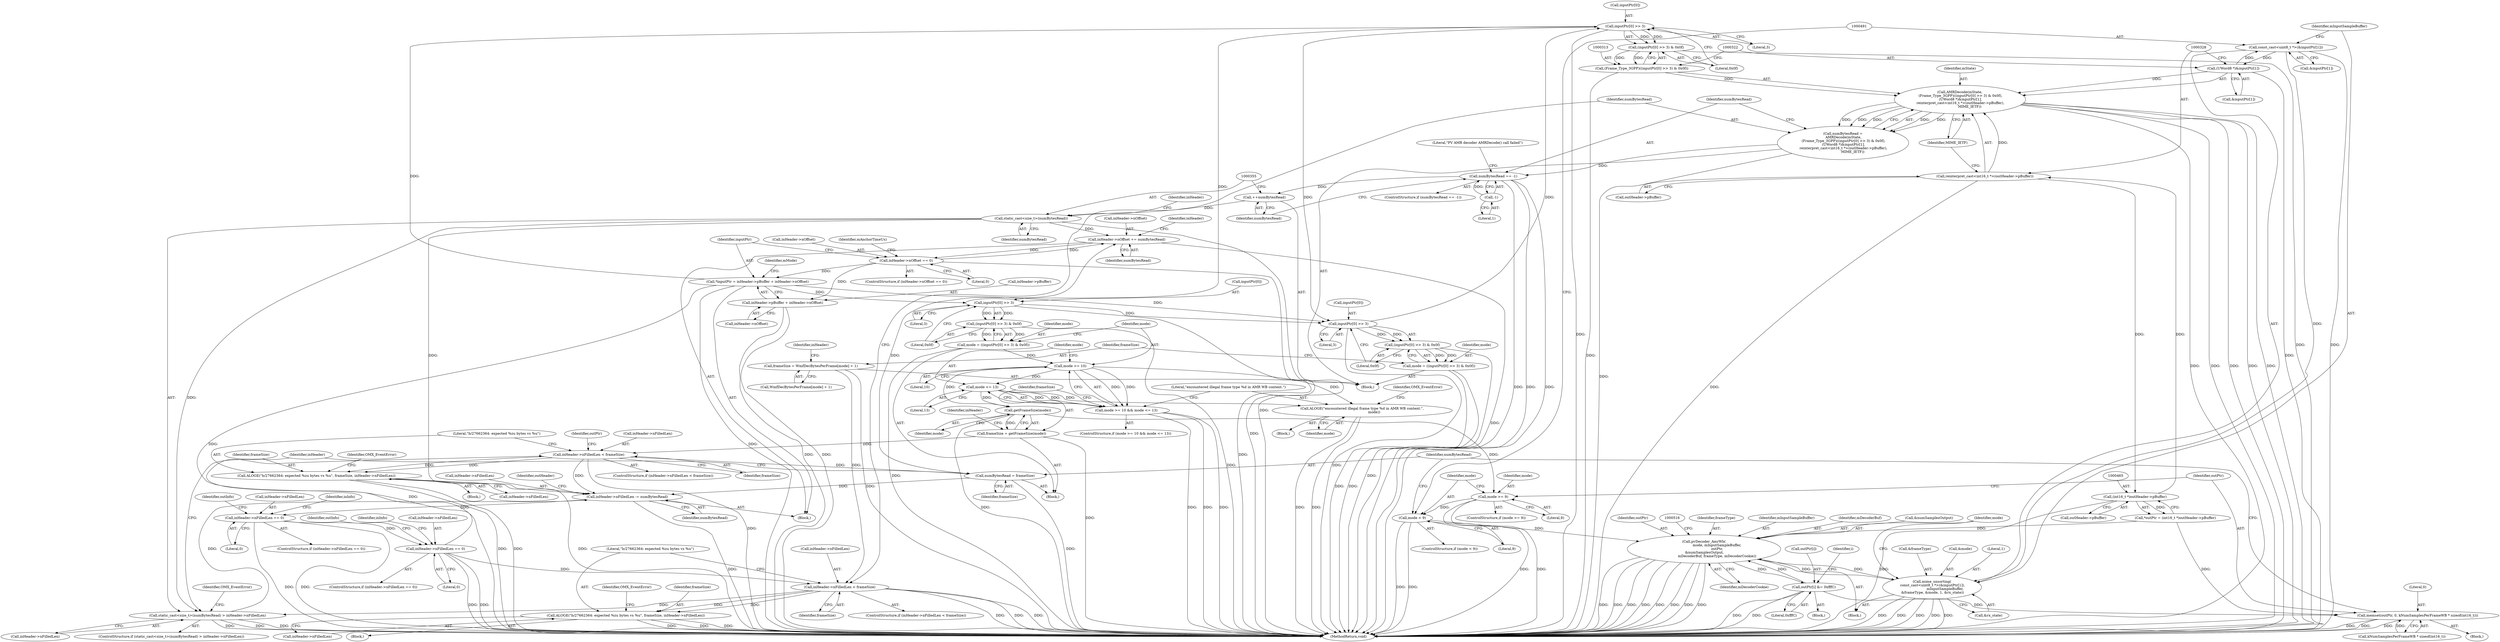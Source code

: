 digraph "1_Android_daa85dac2055b22dabbb3b4e537597e6ab73a866@pointer" {
"1000315" [label="(Call,inputPtr[0] >> 3)"];
"1000222" [label="(Call,*inputPtr = inHeader->pBuffer + inHeader->nOffset)"];
"1000207" [label="(Call,inHeader->nOffset == 0)"];
"1000540" [label="(Call,inHeader->nOffset += numBytesRead)"];
"1000354" [label="(Call,static_cast<size_t>(numBytesRead))"];
"1000350" [label="(Call,++numBytesRead)"];
"1000334" [label="(Call,numBytesRead == -1)"];
"1000308" [label="(Call,numBytesRead =\n AMRDecode(mState,\n (Frame_Type_3GPP)((inputPtr[0] >> 3) & 0x0f),\n (UWord8 *)&inputPtr[1],\n reinterpret_cast<int16_t *>(outHeader->pBuffer),\n                  MIME_IETF))"];
"1000310" [label="(Call,AMRDecode(mState,\n (Frame_Type_3GPP)((inputPtr[0] >> 3) & 0x0f),\n (UWord8 *)&inputPtr[1],\n reinterpret_cast<int16_t *>(outHeader->pBuffer),\n                  MIME_IETF))"];
"1000312" [label="(Call,(Frame_Type_3GPP)((inputPtr[0] >> 3) & 0x0f))"];
"1000314" [label="(Call,(inputPtr[0] >> 3) & 0x0f)"];
"1000315" [label="(Call,inputPtr[0] >> 3)"];
"1000272" [label="(Call,inputPtr[0] >> 3)"];
"1000407" [label="(Call,inputPtr[0] >> 3)"];
"1000321" [label="(Call,(UWord8 *)&inputPtr[1])"];
"1000490" [label="(Call,const_cast<uint8_t *>(&inputPtr[1]))"];
"1000327" [label="(Call,reinterpret_cast<int16_t *>(outHeader->pBuffer))"];
"1000464" [label="(Call,(int16_t *)outHeader->pBuffer)"];
"1000336" [label="(Call,-1)"];
"1000537" [label="(Call,numBytesRead = frameSize)"];
"1000440" [label="(Call,inHeader->nFilledLen < frameSize)"];
"1000143" [label="(Call,inHeader->nFilledLen == 0)"];
"1000592" [label="(Call,inHeader->nFilledLen == 0)"];
"1000545" [label="(Call,inHeader->nFilledLen -= numBytesRead)"];
"1000353" [label="(Call,static_cast<size_t>(numBytesRead) > inHeader->nFilledLen)"];
"1000287" [label="(Call,inHeader->nFilledLen < frameSize)"];
"1000279" [label="(Call,frameSize = WmfDecBytesPerFrame[mode] + 1)"];
"1000435" [label="(Call,frameSize = getFrameSize(mode))"];
"1000437" [label="(Call,getFrameSize(mode))"];
"1000415" [label="(Call,mode >= 10)"];
"1000404" [label="(Call,mode = ((inputPtr[0] >> 3) & 0x0f))"];
"1000406" [label="(Call,(inputPtr[0] >> 3) & 0x0f)"];
"1000418" [label="(Call,mode <= 13)"];
"1000271" [label="(Call,(inputPtr[0] >> 3) & 0x0f)"];
"1000269" [label="(Call,mode = ((inputPtr[0] >> 3) & 0x0f))"];
"1000293" [label="(Call,ALOGE(\"b/27662364: expected %zu bytes vs %u\", frameSize, inHeader->nFilledLen))"];
"1000446" [label="(Call,ALOGE(\"b/27662364: expected %zu bytes vs %u\", frameSize, inHeader->nFilledLen))"];
"1000414" [label="(Call,mode >= 10 && mode <= 13)"];
"1000422" [label="(Call,ALOGE(\"encountered illegal frame type %d in AMR WB content.\",\n                      mode))"];
"1000470" [label="(Call,mode >= 9)"];
"1000483" [label="(Call,mode < 9)"];
"1000505" [label="(Call,pvDecoder_AmrWb(\n                        mode, mInputSampleBuffer,\n                        outPtr,\n &numSamplesOutput,\n                        mDecoderBuf, frameType, mDecoderCookie))"];
"1000489" [label="(Call,mime_unsorting(\n const_cast<uint8_t *>(&inputPtr[1]),\n                        mInputSampleBuffer,\n &frameType, &mode, 1, &rx_state))"];
"1000532" [label="(Call,outPtr[i] &= 0xfffC)"];
"1000474" [label="(Call,memset(outPtr, 0, kNumSamplesPerFrameWB * sizeof(int16_t)))"];
"1000224" [label="(Call,inHeader->pBuffer + inHeader->nOffset)"];
"1000334" [label="(Call,numBytesRead == -1)"];
"1000281" [label="(Call,WmfDecBytesPerFrame[mode] + 1)"];
"1000404" [label="(Call,mode = ((inputPtr[0] >> 3) & 0x0f))"];
"1000354" [label="(Call,static_cast<size_t>(numBytesRead))"];
"1000296" [label="(Call,inHeader->nFilledLen)"];
"1000484" [label="(Identifier,mode)"];
"1000228" [label="(Call,inHeader->nOffset)"];
"1000272" [label="(Call,inputPtr[0] >> 3)"];
"1000449" [label="(Call,inHeader->nFilledLen)"];
"1000142" [label="(ControlStructure,if (inHeader->nFilledLen == 0))"];
"1000314" [label="(Call,(inputPtr[0] >> 3) & 0x0f)"];
"1000549" [label="(Identifier,numBytesRead)"];
"1000462" [label="(Call,*outPtr = (int16_t *)outHeader->pBuffer)"];
"1000472" [label="(Literal,9)"];
"1000300" [label="(Identifier,OMX_EventError)"];
"1000447" [label="(Literal,\"b/27662364: expected %zu bytes vs %u\")"];
"1000497" [label="(Call,&frameType)"];
"1000591" [label="(ControlStructure,if (inHeader->nFilledLen == 0))"];
"1000422" [label="(Call,ALOGE(\"encountered illegal frame type %d in AMR WB content.\",\n                      mode))"];
"1000411" [label="(Literal,3)"];
"1000541" [label="(Call,inHeader->nOffset)"];
"1000351" [label="(Identifier,numBytesRead)"];
"1000471" [label="(Identifier,mode)"];
"1000439" [label="(ControlStructure,if (inHeader->nFilledLen < frameSize))"];
"1000280" [label="(Identifier,frameSize)"];
"1000513" [label="(Identifier,mDecoderCookie)"];
"1000546" [label="(Call,inHeader->nFilledLen)"];
"1000413" [label="(ControlStructure,if (mode >= 10 && mode <= 13))"];
"1000340" [label="(Literal,\"PV AMR decoder AMRDecode() call failed\")"];
"1000276" [label="(Literal,3)"];
"1000486" [label="(Block,)"];
"1000236" [label="(Block,)"];
"1000544" [label="(Identifier,numBytesRead)"];
"1000277" [label="(Literal,0x0f)"];
"1000615" [label="(Identifier,outInfo)"];
"1000335" [label="(Identifier,numBytesRead)"];
"1000477" [label="(Call,kNumSamplesPerFrameWB * sizeof(int16_t))"];
"1000502" [label="(Call,&rx_state)"];
"1000350" [label="(Call,++numBytesRead)"];
"1000424" [label="(Identifier,mode)"];
"1000320" [label="(Literal,0x0f)"];
"1000445" [label="(Block,)"];
"1000417" [label="(Literal,10)"];
"1000408" [label="(Call,inputPtr[0])"];
"1000405" [label="(Identifier,mode)"];
"1000312" [label="(Call,(Frame_Type_3GPP)((inputPtr[0] >> 3) & 0x0f))"];
"1000538" [label="(Identifier,numBytesRead)"];
"1000147" [label="(Literal,0)"];
"1000512" [label="(Identifier,frameType)"];
"1000469" [label="(ControlStructure,if (mode >= 9))"];
"1000222" [label="(Call,*inputPtr = inHeader->pBuffer + inHeader->nOffset)"];
"1000415" [label="(Call,mode >= 10)"];
"1000475" [label="(Identifier,outPtr)"];
"1000442" [label="(Identifier,inHeader)"];
"1000470" [label="(Call,mode >= 9)"];
"1000542" [label="(Identifier,inHeader)"];
"1000532" [label="(Call,outPtr[i] &= 0xfffC)"];
"1000473" [label="(Block,)"];
"1000207" [label="(Call,inHeader->nOffset == 0)"];
"1000489" [label="(Call,mime_unsorting(\n const_cast<uint8_t *>(&inputPtr[1]),\n                        mInputSampleBuffer,\n &frameType, &mode, 1, &rx_state))"];
"1000463" [label="(Identifier,outPtr)"];
"1000214" [label="(Identifier,mAnchorTimeUs)"];
"1000234" [label="(Identifier,mMode)"];
"1000593" [label="(Call,inHeader->nFilledLen)"];
"1000269" [label="(Call,mode = ((inputPtr[0] >> 3) & 0x0f))"];
"1000295" [label="(Identifier,frameSize)"];
"1000474" [label="(Call,memset(outPtr, 0, kNumSamplesPerFrameWB * sizeof(int16_t)))"];
"1000352" [label="(ControlStructure,if (static_cast<size_t>(numBytesRead) > inHeader->nFilledLen))"];
"1000293" [label="(Call,ALOGE(\"b/27662364: expected %zu bytes vs %u\", frameSize, inHeader->nFilledLen))"];
"1000279" [label="(Call,frameSize = WmfDecBytesPerFrame[mode] + 1)"];
"1000143" [label="(Call,inHeader->nFilledLen == 0)"];
"1000507" [label="(Identifier,mInputSampleBuffer)"];
"1000499" [label="(Call,&mode)"];
"1000501" [label="(Literal,1)"];
"1000536" [label="(Literal,0xfffC)"];
"1000416" [label="(Identifier,mode)"];
"1000600" [label="(Identifier,inInfo)"];
"1000426" [label="(Identifier,OMX_EventError)"];
"1000327" [label="(Call,reinterpret_cast<int16_t *>(outHeader->pBuffer))"];
"1000337" [label="(Literal,1)"];
"1000336" [label="(Call,-1)"];
"1000438" [label="(Identifier,mode)"];
"1000483" [label="(Call,mode < 9)"];
"1000323" [label="(Call,&inputPtr[1])"];
"1000315" [label="(Call,inputPtr[0] >> 3)"];
"1000353" [label="(Call,static_cast<size_t>(numBytesRead) > inHeader->nFilledLen)"];
"1000537" [label="(Call,numBytesRead = frameSize)"];
"1000412" [label="(Literal,0x0f)"];
"1000545" [label="(Call,inHeader->nFilledLen -= numBytesRead)"];
"1000539" [label="(Identifier,frameSize)"];
"1000466" [label="(Call,outHeader->pBuffer)"];
"1000270" [label="(Identifier,mode)"];
"1000552" [label="(Identifier,outHeader)"];
"1000223" [label="(Identifier,inputPtr)"];
"1000630" [label="(MethodReturn,void)"];
"1000308" [label="(Call,numBytesRead =\n AMRDecode(mState,\n (Frame_Type_3GPP)((inputPtr[0] >> 3) & 0x0f),\n (UWord8 *)&inputPtr[1],\n reinterpret_cast<int16_t *>(outHeader->pBuffer),\n                  MIME_IETF))"];
"1000464" [label="(Call,(int16_t *)outHeader->pBuffer)"];
"1000151" [label="(Identifier,inInfo)"];
"1000421" [label="(Block,)"];
"1000206" [label="(ControlStructure,if (inHeader->nOffset == 0))"];
"1000311" [label="(Identifier,mState)"];
"1000356" [label="(Identifier,numBytesRead)"];
"1000357" [label="(Call,inHeader->nFilledLen)"];
"1000496" [label="(Identifier,mInputSampleBuffer)"];
"1000310" [label="(Call,AMRDecode(mState,\n (Frame_Type_3GPP)((inputPtr[0] >> 3) & 0x0f),\n (UWord8 *)&inputPtr[1],\n reinterpret_cast<int16_t *>(outHeader->pBuffer),\n                  MIME_IETF))"];
"1000511" [label="(Identifier,mDecoderBuf)"];
"1000309" [label="(Identifier,numBytesRead)"];
"1000530" [label="(Identifier,i)"];
"1000211" [label="(Literal,0)"];
"1000287" [label="(Call,inHeader->nFilledLen < frameSize)"];
"1000407" [label="(Call,inputPtr[0] >> 3)"];
"1000371" [label="(Block,)"];
"1000492" [label="(Call,&inputPtr[1])"];
"1000547" [label="(Identifier,inHeader)"];
"1000414" [label="(Call,mode >= 10 && mode <= 13)"];
"1000333" [label="(ControlStructure,if (numBytesRead == -1))"];
"1000225" [label="(Call,inHeader->pBuffer)"];
"1000329" [label="(Call,outHeader->pBuffer)"];
"1000437" [label="(Call,getFrameSize(mode))"];
"1000509" [label="(Call,&numSamplesOutput)"];
"1000286" [label="(ControlStructure,if (inHeader->nFilledLen < frameSize))"];
"1000289" [label="(Identifier,inHeader)"];
"1000506" [label="(Identifier,mode)"];
"1000476" [label="(Literal,0)"];
"1000490" [label="(Call,const_cast<uint8_t *>(&inputPtr[1]))"];
"1000291" [label="(Identifier,frameSize)"];
"1000533" [label="(Call,outPtr[i])"];
"1000446" [label="(Call,ALOGE(\"b/27662364: expected %zu bytes vs %u\", frameSize, inHeader->nFilledLen))"];
"1000144" [label="(Call,inHeader->nFilledLen)"];
"1000531" [label="(Block,)"];
"1000321" [label="(Call,(UWord8 *)&inputPtr[1])"];
"1000294" [label="(Literal,\"b/27662364: expected %zu bytes vs %u\")"];
"1000316" [label="(Call,inputPtr[0])"];
"1000273" [label="(Call,inputPtr[0])"];
"1000436" [label="(Identifier,frameSize)"];
"1000319" [label="(Literal,3)"];
"1000161" [label="(Identifier,outInfo)"];
"1000332" [label="(Identifier,MIME_IETF)"];
"1000508" [label="(Identifier,outPtr)"];
"1000440" [label="(Call,inHeader->nFilledLen < frameSize)"];
"1000596" [label="(Literal,0)"];
"1000406" [label="(Call,(inputPtr[0] >> 3) & 0x0f)"];
"1000485" [label="(Literal,9)"];
"1000271" [label="(Call,(inputPtr[0] >> 3) & 0x0f)"];
"1000448" [label="(Identifier,frameSize)"];
"1000423" [label="(Literal,\"encountered illegal frame type %d in AMR WB content.\")"];
"1000292" [label="(Block,)"];
"1000540" [label="(Call,inHeader->nOffset += numBytesRead)"];
"1000420" [label="(Literal,13)"];
"1000453" [label="(Identifier,OMX_EventError)"];
"1000419" [label="(Identifier,mode)"];
"1000224" [label="(Call,inHeader->pBuffer + inHeader->nOffset)"];
"1000288" [label="(Call,inHeader->nFilledLen)"];
"1000592" [label="(Call,inHeader->nFilledLen == 0)"];
"1000444" [label="(Identifier,frameSize)"];
"1000482" [label="(ControlStructure,if (mode < 9))"];
"1000130" [label="(Block,)"];
"1000505" [label="(Call,pvDecoder_AmrWb(\n                        mode, mInputSampleBuffer,\n                        outPtr,\n &numSamplesOutput,\n                        mDecoderBuf, frameType, mDecoderCookie))"];
"1000208" [label="(Call,inHeader->nOffset)"];
"1000435" [label="(Call,frameSize = getFrameSize(mode))"];
"1000418" [label="(Call,mode <= 13)"];
"1000362" [label="(Identifier,OMX_EventError)"];
"1000358" [label="(Identifier,inHeader)"];
"1000441" [label="(Call,inHeader->nFilledLen)"];
"1000315" -> "1000314"  [label="AST: "];
"1000315" -> "1000319"  [label="CFG: "];
"1000316" -> "1000315"  [label="AST: "];
"1000319" -> "1000315"  [label="AST: "];
"1000320" -> "1000315"  [label="CFG: "];
"1000315" -> "1000630"  [label="DDG: "];
"1000315" -> "1000272"  [label="DDG: "];
"1000315" -> "1000314"  [label="DDG: "];
"1000315" -> "1000314"  [label="DDG: "];
"1000222" -> "1000315"  [label="DDG: "];
"1000272" -> "1000315"  [label="DDG: "];
"1000315" -> "1000407"  [label="DDG: "];
"1000222" -> "1000130"  [label="AST: "];
"1000222" -> "1000224"  [label="CFG: "];
"1000223" -> "1000222"  [label="AST: "];
"1000224" -> "1000222"  [label="AST: "];
"1000234" -> "1000222"  [label="CFG: "];
"1000222" -> "1000630"  [label="DDG: "];
"1000222" -> "1000630"  [label="DDG: "];
"1000207" -> "1000222"  [label="DDG: "];
"1000222" -> "1000272"  [label="DDG: "];
"1000222" -> "1000407"  [label="DDG: "];
"1000207" -> "1000206"  [label="AST: "];
"1000207" -> "1000211"  [label="CFG: "];
"1000208" -> "1000207"  [label="AST: "];
"1000211" -> "1000207"  [label="AST: "];
"1000214" -> "1000207"  [label="CFG: "];
"1000223" -> "1000207"  [label="CFG: "];
"1000207" -> "1000630"  [label="DDG: "];
"1000540" -> "1000207"  [label="DDG: "];
"1000207" -> "1000224"  [label="DDG: "];
"1000207" -> "1000540"  [label="DDG: "];
"1000540" -> "1000130"  [label="AST: "];
"1000540" -> "1000544"  [label="CFG: "];
"1000541" -> "1000540"  [label="AST: "];
"1000544" -> "1000540"  [label="AST: "];
"1000547" -> "1000540"  [label="CFG: "];
"1000540" -> "1000630"  [label="DDG: "];
"1000354" -> "1000540"  [label="DDG: "];
"1000537" -> "1000540"  [label="DDG: "];
"1000354" -> "1000353"  [label="AST: "];
"1000354" -> "1000356"  [label="CFG: "];
"1000355" -> "1000354"  [label="AST: "];
"1000356" -> "1000354"  [label="AST: "];
"1000358" -> "1000354"  [label="CFG: "];
"1000354" -> "1000630"  [label="DDG: "];
"1000354" -> "1000353"  [label="DDG: "];
"1000350" -> "1000354"  [label="DDG: "];
"1000354" -> "1000545"  [label="DDG: "];
"1000350" -> "1000236"  [label="AST: "];
"1000350" -> "1000351"  [label="CFG: "];
"1000351" -> "1000350"  [label="AST: "];
"1000355" -> "1000350"  [label="CFG: "];
"1000334" -> "1000350"  [label="DDG: "];
"1000334" -> "1000333"  [label="AST: "];
"1000334" -> "1000336"  [label="CFG: "];
"1000335" -> "1000334"  [label="AST: "];
"1000336" -> "1000334"  [label="AST: "];
"1000340" -> "1000334"  [label="CFG: "];
"1000351" -> "1000334"  [label="CFG: "];
"1000334" -> "1000630"  [label="DDG: "];
"1000334" -> "1000630"  [label="DDG: "];
"1000334" -> "1000630"  [label="DDG: "];
"1000308" -> "1000334"  [label="DDG: "];
"1000336" -> "1000334"  [label="DDG: "];
"1000308" -> "1000236"  [label="AST: "];
"1000308" -> "1000310"  [label="CFG: "];
"1000309" -> "1000308"  [label="AST: "];
"1000310" -> "1000308"  [label="AST: "];
"1000335" -> "1000308"  [label="CFG: "];
"1000308" -> "1000630"  [label="DDG: "];
"1000310" -> "1000308"  [label="DDG: "];
"1000310" -> "1000308"  [label="DDG: "];
"1000310" -> "1000308"  [label="DDG: "];
"1000310" -> "1000308"  [label="DDG: "];
"1000310" -> "1000308"  [label="DDG: "];
"1000310" -> "1000332"  [label="CFG: "];
"1000311" -> "1000310"  [label="AST: "];
"1000312" -> "1000310"  [label="AST: "];
"1000321" -> "1000310"  [label="AST: "];
"1000327" -> "1000310"  [label="AST: "];
"1000332" -> "1000310"  [label="AST: "];
"1000310" -> "1000630"  [label="DDG: "];
"1000310" -> "1000630"  [label="DDG: "];
"1000310" -> "1000630"  [label="DDG: "];
"1000310" -> "1000630"  [label="DDG: "];
"1000310" -> "1000630"  [label="DDG: "];
"1000312" -> "1000310"  [label="DDG: "];
"1000321" -> "1000310"  [label="DDG: "];
"1000327" -> "1000310"  [label="DDG: "];
"1000312" -> "1000314"  [label="CFG: "];
"1000313" -> "1000312"  [label="AST: "];
"1000314" -> "1000312"  [label="AST: "];
"1000322" -> "1000312"  [label="CFG: "];
"1000312" -> "1000630"  [label="DDG: "];
"1000314" -> "1000312"  [label="DDG: "];
"1000314" -> "1000312"  [label="DDG: "];
"1000314" -> "1000320"  [label="CFG: "];
"1000320" -> "1000314"  [label="AST: "];
"1000314" -> "1000630"  [label="DDG: "];
"1000272" -> "1000271"  [label="AST: "];
"1000272" -> "1000276"  [label="CFG: "];
"1000273" -> "1000272"  [label="AST: "];
"1000276" -> "1000272"  [label="AST: "];
"1000277" -> "1000272"  [label="CFG: "];
"1000272" -> "1000630"  [label="DDG: "];
"1000272" -> "1000271"  [label="DDG: "];
"1000272" -> "1000271"  [label="DDG: "];
"1000407" -> "1000272"  [label="DDG: "];
"1000407" -> "1000406"  [label="AST: "];
"1000407" -> "1000411"  [label="CFG: "];
"1000408" -> "1000407"  [label="AST: "];
"1000411" -> "1000407"  [label="AST: "];
"1000412" -> "1000407"  [label="CFG: "];
"1000407" -> "1000630"  [label="DDG: "];
"1000407" -> "1000406"  [label="DDG: "];
"1000407" -> "1000406"  [label="DDG: "];
"1000321" -> "1000323"  [label="CFG: "];
"1000322" -> "1000321"  [label="AST: "];
"1000323" -> "1000321"  [label="AST: "];
"1000328" -> "1000321"  [label="CFG: "];
"1000321" -> "1000630"  [label="DDG: "];
"1000490" -> "1000321"  [label="DDG: "];
"1000321" -> "1000490"  [label="DDG: "];
"1000490" -> "1000489"  [label="AST: "];
"1000490" -> "1000492"  [label="CFG: "];
"1000491" -> "1000490"  [label="AST: "];
"1000492" -> "1000490"  [label="AST: "];
"1000496" -> "1000490"  [label="CFG: "];
"1000490" -> "1000630"  [label="DDG: "];
"1000490" -> "1000489"  [label="DDG: "];
"1000327" -> "1000329"  [label="CFG: "];
"1000328" -> "1000327"  [label="AST: "];
"1000329" -> "1000327"  [label="AST: "];
"1000332" -> "1000327"  [label="CFG: "];
"1000327" -> "1000630"  [label="DDG: "];
"1000464" -> "1000327"  [label="DDG: "];
"1000327" -> "1000464"  [label="DDG: "];
"1000464" -> "1000462"  [label="AST: "];
"1000464" -> "1000466"  [label="CFG: "];
"1000465" -> "1000464"  [label="AST: "];
"1000466" -> "1000464"  [label="AST: "];
"1000462" -> "1000464"  [label="CFG: "];
"1000464" -> "1000630"  [label="DDG: "];
"1000464" -> "1000462"  [label="DDG: "];
"1000336" -> "1000337"  [label="CFG: "];
"1000337" -> "1000336"  [label="AST: "];
"1000537" -> "1000371"  [label="AST: "];
"1000537" -> "1000539"  [label="CFG: "];
"1000538" -> "1000537"  [label="AST: "];
"1000539" -> "1000537"  [label="AST: "];
"1000542" -> "1000537"  [label="CFG: "];
"1000537" -> "1000630"  [label="DDG: "];
"1000440" -> "1000537"  [label="DDG: "];
"1000537" -> "1000545"  [label="DDG: "];
"1000440" -> "1000439"  [label="AST: "];
"1000440" -> "1000444"  [label="CFG: "];
"1000441" -> "1000440"  [label="AST: "];
"1000444" -> "1000440"  [label="AST: "];
"1000447" -> "1000440"  [label="CFG: "];
"1000463" -> "1000440"  [label="CFG: "];
"1000440" -> "1000630"  [label="DDG: "];
"1000143" -> "1000440"  [label="DDG: "];
"1000435" -> "1000440"  [label="DDG: "];
"1000440" -> "1000446"  [label="DDG: "];
"1000440" -> "1000446"  [label="DDG: "];
"1000440" -> "1000545"  [label="DDG: "];
"1000143" -> "1000142"  [label="AST: "];
"1000143" -> "1000147"  [label="CFG: "];
"1000144" -> "1000143"  [label="AST: "];
"1000147" -> "1000143"  [label="AST: "];
"1000151" -> "1000143"  [label="CFG: "];
"1000161" -> "1000143"  [label="CFG: "];
"1000143" -> "1000630"  [label="DDG: "];
"1000143" -> "1000630"  [label="DDG: "];
"1000592" -> "1000143"  [label="DDG: "];
"1000143" -> "1000287"  [label="DDG: "];
"1000592" -> "1000591"  [label="AST: "];
"1000592" -> "1000596"  [label="CFG: "];
"1000593" -> "1000592"  [label="AST: "];
"1000596" -> "1000592"  [label="AST: "];
"1000600" -> "1000592"  [label="CFG: "];
"1000615" -> "1000592"  [label="CFG: "];
"1000592" -> "1000630"  [label="DDG: "];
"1000592" -> "1000630"  [label="DDG: "];
"1000545" -> "1000592"  [label="DDG: "];
"1000545" -> "1000130"  [label="AST: "];
"1000545" -> "1000549"  [label="CFG: "];
"1000546" -> "1000545"  [label="AST: "];
"1000549" -> "1000545"  [label="AST: "];
"1000552" -> "1000545"  [label="CFG: "];
"1000545" -> "1000630"  [label="DDG: "];
"1000353" -> "1000545"  [label="DDG: "];
"1000353" -> "1000352"  [label="AST: "];
"1000353" -> "1000357"  [label="CFG: "];
"1000357" -> "1000353"  [label="AST: "];
"1000362" -> "1000353"  [label="CFG: "];
"1000542" -> "1000353"  [label="CFG: "];
"1000353" -> "1000630"  [label="DDG: "];
"1000353" -> "1000630"  [label="DDG: "];
"1000353" -> "1000630"  [label="DDG: "];
"1000287" -> "1000353"  [label="DDG: "];
"1000287" -> "1000286"  [label="AST: "];
"1000287" -> "1000291"  [label="CFG: "];
"1000288" -> "1000287"  [label="AST: "];
"1000291" -> "1000287"  [label="AST: "];
"1000294" -> "1000287"  [label="CFG: "];
"1000309" -> "1000287"  [label="CFG: "];
"1000287" -> "1000630"  [label="DDG: "];
"1000287" -> "1000630"  [label="DDG: "];
"1000287" -> "1000630"  [label="DDG: "];
"1000279" -> "1000287"  [label="DDG: "];
"1000287" -> "1000293"  [label="DDG: "];
"1000287" -> "1000293"  [label="DDG: "];
"1000279" -> "1000236"  [label="AST: "];
"1000279" -> "1000281"  [label="CFG: "];
"1000280" -> "1000279"  [label="AST: "];
"1000281" -> "1000279"  [label="AST: "];
"1000289" -> "1000279"  [label="CFG: "];
"1000279" -> "1000630"  [label="DDG: "];
"1000435" -> "1000371"  [label="AST: "];
"1000435" -> "1000437"  [label="CFG: "];
"1000436" -> "1000435"  [label="AST: "];
"1000437" -> "1000435"  [label="AST: "];
"1000442" -> "1000435"  [label="CFG: "];
"1000435" -> "1000630"  [label="DDG: "];
"1000437" -> "1000435"  [label="DDG: "];
"1000437" -> "1000438"  [label="CFG: "];
"1000438" -> "1000437"  [label="AST: "];
"1000437" -> "1000630"  [label="DDG: "];
"1000415" -> "1000437"  [label="DDG: "];
"1000418" -> "1000437"  [label="DDG: "];
"1000437" -> "1000470"  [label="DDG: "];
"1000415" -> "1000414"  [label="AST: "];
"1000415" -> "1000417"  [label="CFG: "];
"1000416" -> "1000415"  [label="AST: "];
"1000417" -> "1000415"  [label="AST: "];
"1000419" -> "1000415"  [label="CFG: "];
"1000414" -> "1000415"  [label="CFG: "];
"1000415" -> "1000414"  [label="DDG: "];
"1000415" -> "1000414"  [label="DDG: "];
"1000404" -> "1000415"  [label="DDG: "];
"1000415" -> "1000418"  [label="DDG: "];
"1000415" -> "1000422"  [label="DDG: "];
"1000404" -> "1000371"  [label="AST: "];
"1000404" -> "1000406"  [label="CFG: "];
"1000405" -> "1000404"  [label="AST: "];
"1000406" -> "1000404"  [label="AST: "];
"1000416" -> "1000404"  [label="CFG: "];
"1000404" -> "1000630"  [label="DDG: "];
"1000406" -> "1000404"  [label="DDG: "];
"1000406" -> "1000404"  [label="DDG: "];
"1000406" -> "1000412"  [label="CFG: "];
"1000412" -> "1000406"  [label="AST: "];
"1000406" -> "1000630"  [label="DDG: "];
"1000418" -> "1000414"  [label="AST: "];
"1000418" -> "1000420"  [label="CFG: "];
"1000419" -> "1000418"  [label="AST: "];
"1000420" -> "1000418"  [label="AST: "];
"1000414" -> "1000418"  [label="CFG: "];
"1000418" -> "1000414"  [label="DDG: "];
"1000418" -> "1000414"  [label="DDG: "];
"1000418" -> "1000422"  [label="DDG: "];
"1000271" -> "1000269"  [label="AST: "];
"1000271" -> "1000277"  [label="CFG: "];
"1000277" -> "1000271"  [label="AST: "];
"1000269" -> "1000271"  [label="CFG: "];
"1000271" -> "1000630"  [label="DDG: "];
"1000271" -> "1000269"  [label="DDG: "];
"1000271" -> "1000269"  [label="DDG: "];
"1000269" -> "1000236"  [label="AST: "];
"1000270" -> "1000269"  [label="AST: "];
"1000280" -> "1000269"  [label="CFG: "];
"1000269" -> "1000630"  [label="DDG: "];
"1000269" -> "1000630"  [label="DDG: "];
"1000293" -> "1000292"  [label="AST: "];
"1000293" -> "1000296"  [label="CFG: "];
"1000294" -> "1000293"  [label="AST: "];
"1000295" -> "1000293"  [label="AST: "];
"1000296" -> "1000293"  [label="AST: "];
"1000300" -> "1000293"  [label="CFG: "];
"1000293" -> "1000630"  [label="DDG: "];
"1000293" -> "1000630"  [label="DDG: "];
"1000293" -> "1000630"  [label="DDG: "];
"1000446" -> "1000445"  [label="AST: "];
"1000446" -> "1000449"  [label="CFG: "];
"1000447" -> "1000446"  [label="AST: "];
"1000448" -> "1000446"  [label="AST: "];
"1000449" -> "1000446"  [label="AST: "];
"1000453" -> "1000446"  [label="CFG: "];
"1000446" -> "1000630"  [label="DDG: "];
"1000446" -> "1000630"  [label="DDG: "];
"1000446" -> "1000630"  [label="DDG: "];
"1000414" -> "1000413"  [label="AST: "];
"1000423" -> "1000414"  [label="CFG: "];
"1000436" -> "1000414"  [label="CFG: "];
"1000414" -> "1000630"  [label="DDG: "];
"1000414" -> "1000630"  [label="DDG: "];
"1000414" -> "1000630"  [label="DDG: "];
"1000422" -> "1000421"  [label="AST: "];
"1000422" -> "1000424"  [label="CFG: "];
"1000423" -> "1000422"  [label="AST: "];
"1000424" -> "1000422"  [label="AST: "];
"1000426" -> "1000422"  [label="CFG: "];
"1000422" -> "1000630"  [label="DDG: "];
"1000422" -> "1000630"  [label="DDG: "];
"1000470" -> "1000469"  [label="AST: "];
"1000470" -> "1000472"  [label="CFG: "];
"1000471" -> "1000470"  [label="AST: "];
"1000472" -> "1000470"  [label="AST: "];
"1000475" -> "1000470"  [label="CFG: "];
"1000484" -> "1000470"  [label="CFG: "];
"1000470" -> "1000630"  [label="DDG: "];
"1000470" -> "1000630"  [label="DDG: "];
"1000470" -> "1000483"  [label="DDG: "];
"1000483" -> "1000482"  [label="AST: "];
"1000483" -> "1000485"  [label="CFG: "];
"1000484" -> "1000483"  [label="AST: "];
"1000485" -> "1000483"  [label="AST: "];
"1000491" -> "1000483"  [label="CFG: "];
"1000538" -> "1000483"  [label="CFG: "];
"1000483" -> "1000630"  [label="DDG: "];
"1000483" -> "1000630"  [label="DDG: "];
"1000483" -> "1000505"  [label="DDG: "];
"1000505" -> "1000486"  [label="AST: "];
"1000505" -> "1000513"  [label="CFG: "];
"1000506" -> "1000505"  [label="AST: "];
"1000507" -> "1000505"  [label="AST: "];
"1000508" -> "1000505"  [label="AST: "];
"1000509" -> "1000505"  [label="AST: "];
"1000511" -> "1000505"  [label="AST: "];
"1000512" -> "1000505"  [label="AST: "];
"1000513" -> "1000505"  [label="AST: "];
"1000516" -> "1000505"  [label="CFG: "];
"1000505" -> "1000630"  [label="DDG: "];
"1000505" -> "1000630"  [label="DDG: "];
"1000505" -> "1000630"  [label="DDG: "];
"1000505" -> "1000630"  [label="DDG: "];
"1000505" -> "1000630"  [label="DDG: "];
"1000505" -> "1000630"  [label="DDG: "];
"1000505" -> "1000630"  [label="DDG: "];
"1000505" -> "1000630"  [label="DDG: "];
"1000505" -> "1000489"  [label="DDG: "];
"1000489" -> "1000505"  [label="DDG: "];
"1000532" -> "1000505"  [label="DDG: "];
"1000462" -> "1000505"  [label="DDG: "];
"1000505" -> "1000532"  [label="DDG: "];
"1000489" -> "1000486"  [label="AST: "];
"1000489" -> "1000502"  [label="CFG: "];
"1000496" -> "1000489"  [label="AST: "];
"1000497" -> "1000489"  [label="AST: "];
"1000499" -> "1000489"  [label="AST: "];
"1000501" -> "1000489"  [label="AST: "];
"1000502" -> "1000489"  [label="AST: "];
"1000506" -> "1000489"  [label="CFG: "];
"1000489" -> "1000630"  [label="DDG: "];
"1000489" -> "1000630"  [label="DDG: "];
"1000489" -> "1000630"  [label="DDG: "];
"1000489" -> "1000630"  [label="DDG: "];
"1000489" -> "1000630"  [label="DDG: "];
"1000532" -> "1000531"  [label="AST: "];
"1000532" -> "1000536"  [label="CFG: "];
"1000533" -> "1000532"  [label="AST: "];
"1000536" -> "1000532"  [label="AST: "];
"1000530" -> "1000532"  [label="CFG: "];
"1000532" -> "1000630"  [label="DDG: "];
"1000532" -> "1000630"  [label="DDG: "];
"1000532" -> "1000474"  [label="DDG: "];
"1000474" -> "1000473"  [label="AST: "];
"1000474" -> "1000477"  [label="CFG: "];
"1000475" -> "1000474"  [label="AST: "];
"1000476" -> "1000474"  [label="AST: "];
"1000477" -> "1000474"  [label="AST: "];
"1000538" -> "1000474"  [label="CFG: "];
"1000474" -> "1000630"  [label="DDG: "];
"1000474" -> "1000630"  [label="DDG: "];
"1000474" -> "1000630"  [label="DDG: "];
"1000462" -> "1000474"  [label="DDG: "];
"1000477" -> "1000474"  [label="DDG: "];
"1000224" -> "1000228"  [label="CFG: "];
"1000225" -> "1000224"  [label="AST: "];
"1000228" -> "1000224"  [label="AST: "];
"1000224" -> "1000630"  [label="DDG: "];
"1000224" -> "1000630"  [label="DDG: "];
}
